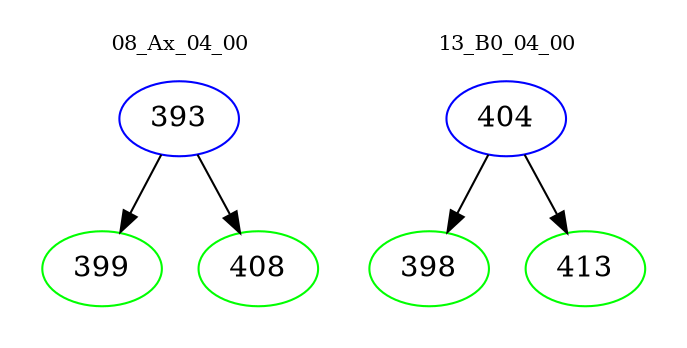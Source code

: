 digraph{
subgraph cluster_0 {
color = white
label = "08_Ax_04_00";
fontsize=10;
T0_393 [label="393", color="blue"]
T0_393 -> T0_399 [color="black"]
T0_399 [label="399", color="green"]
T0_393 -> T0_408 [color="black"]
T0_408 [label="408", color="green"]
}
subgraph cluster_1 {
color = white
label = "13_B0_04_00";
fontsize=10;
T1_404 [label="404", color="blue"]
T1_404 -> T1_398 [color="black"]
T1_398 [label="398", color="green"]
T1_404 -> T1_413 [color="black"]
T1_413 [label="413", color="green"]
}
}
